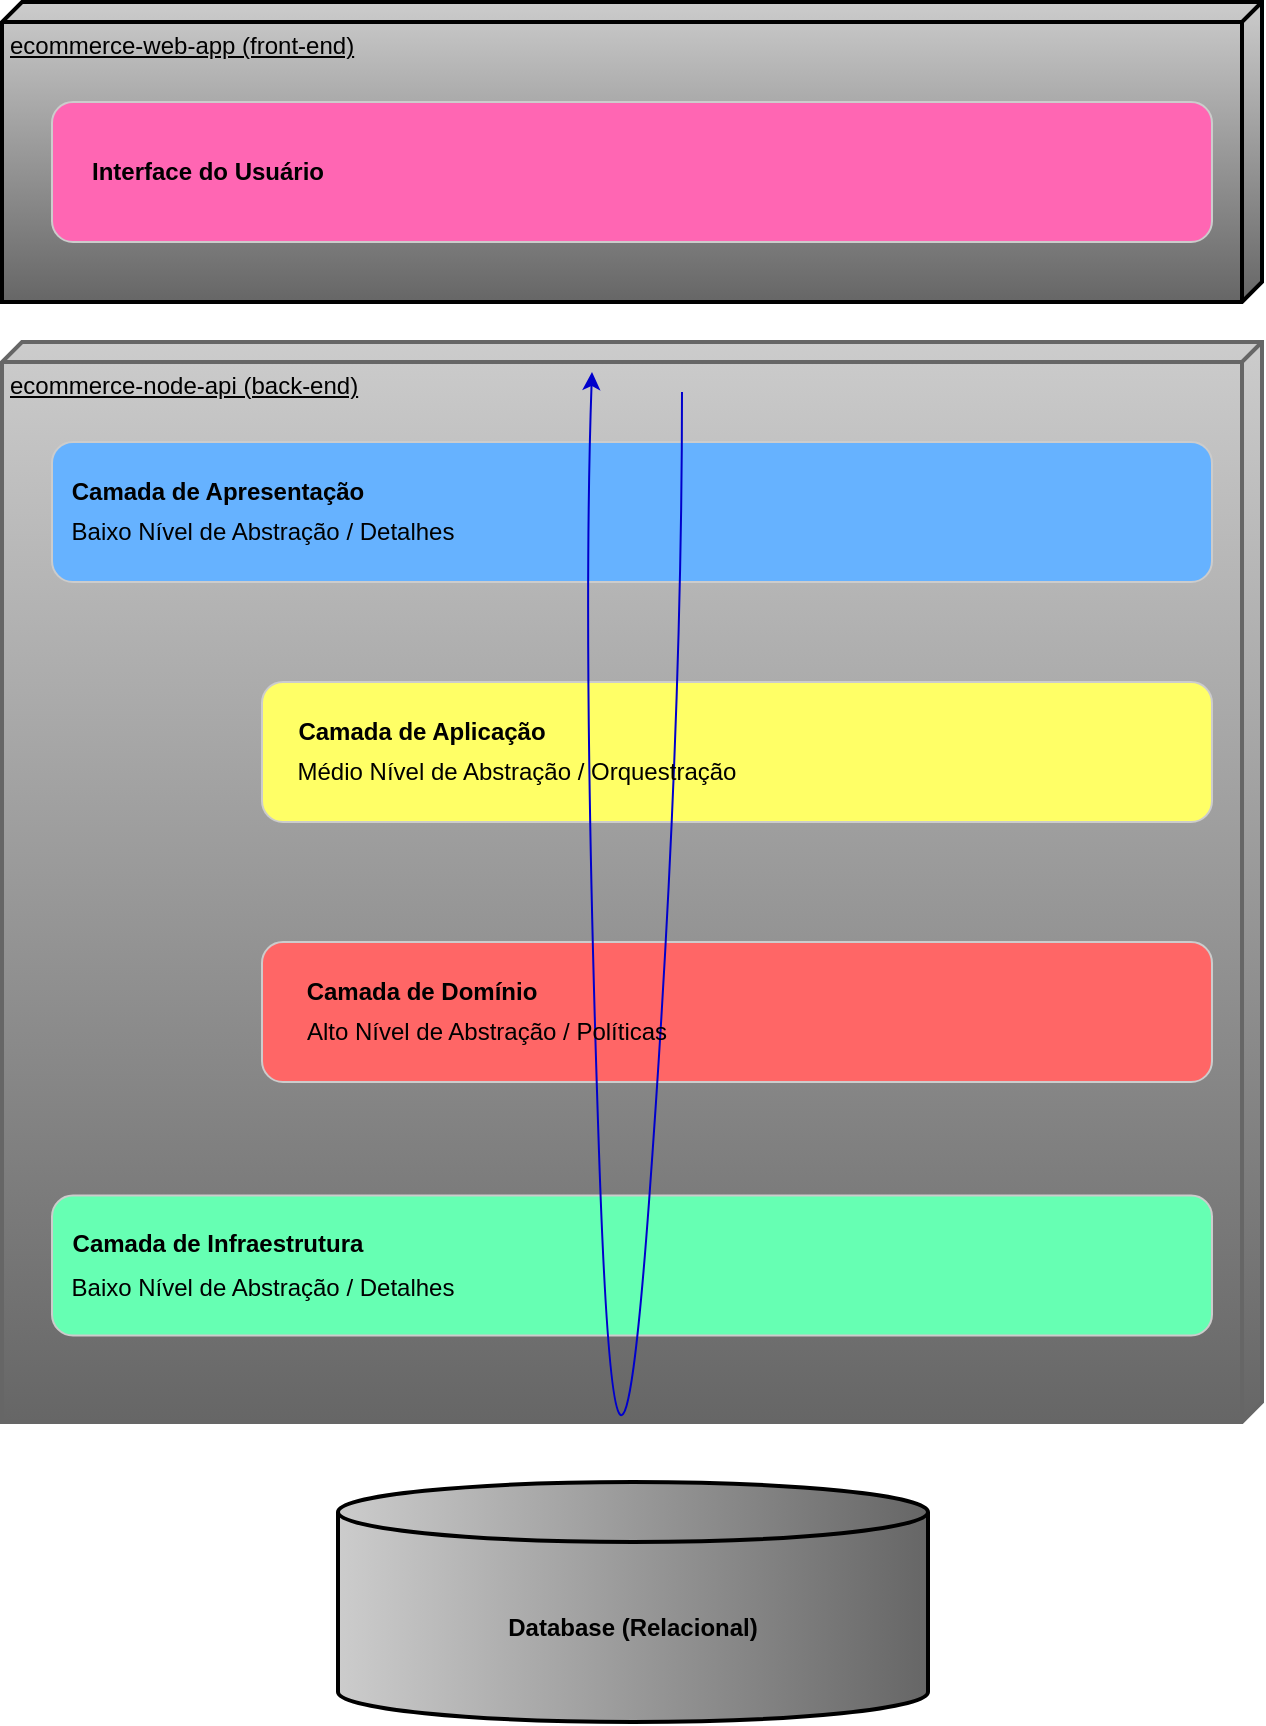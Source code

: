 <mxfile>
    <diagram id="mA9TwBRVwYMheTiAssp3" name="Arquitetura em Camadas">
        <mxGraphModel dx="779" dy="549" grid="1" gridSize="10" guides="1" tooltips="1" connect="1" arrows="1" fold="1" page="1" pageScale="1" pageWidth="850" pageHeight="1100" math="0" shadow="0">
            <root>
                <mxCell id="0"/>
                <mxCell id="1" parent="0"/>
                <mxCell id="2" value="&lt;font color=&quot;#000000&quot;&gt;ecommerce-node-api (back-end)&lt;/font&gt;" style="verticalAlign=top;align=left;spacingTop=8;spacingLeft=2;spacingRight=12;shape=cube;size=10;direction=south;fontStyle=4;html=1;strokeWidth=2;fillColor=#666666;gradientColor=#CCCCCC;gradientDirection=west;strokeColor=#666666;" parent="1" vertex="1">
                    <mxGeometry x="110" y="350" width="630" height="540" as="geometry"/>
                </mxCell>
                <mxCell id="3" value="&lt;font color=&quot;#000000&quot;&gt;ecommerce-web-app (front-end)&lt;/font&gt;" style="verticalAlign=top;align=left;spacingTop=8;spacingLeft=2;spacingRight=12;shape=cube;size=10;direction=south;fontStyle=4;html=1;strokeWidth=2;gradientColor=#CCCCCC;gradientDirection=west;fillColor=#666666;" parent="1" vertex="1">
                    <mxGeometry x="110" y="180" width="630" height="150" as="geometry"/>
                </mxCell>
                <mxCell id="4" value="&lt;font color=&quot;#000000&quot;&gt;&lt;b&gt;Database (Relacional)&lt;/b&gt;&lt;/font&gt;" style="shape=cylinder3;whiteSpace=wrap;html=1;boundedLbl=1;backgroundOutline=1;size=15;strokeWidth=2;fillColor=#666666;gradientColor=#CCCCCC;gradientDirection=west;" parent="1" vertex="1">
                    <mxGeometry x="278" y="920" width="295" height="120" as="geometry"/>
                </mxCell>
                <mxCell id="5" value="" style="rounded=1;whiteSpace=wrap;html=1;strokeWidth=1;fillColor=#FF6666;fontColor=#ffffff;strokeColor=#CCCCCC;" parent="1" vertex="1">
                    <mxGeometry x="240" y="650" width="475" height="70" as="geometry"/>
                </mxCell>
                <mxCell id="8" value="" style="rounded=1;whiteSpace=wrap;html=1;strokeWidth=1;fillColor=#FFFF66;strokeColor=#CCCCCC;" parent="1" vertex="1">
                    <mxGeometry x="240" y="520" width="475" height="70" as="geometry"/>
                </mxCell>
                <mxCell id="9" value="" style="rounded=1;whiteSpace=wrap;html=1;strokeWidth=1;fillColor=#66FFB3;fontColor=#ffffff;strokeColor=#CCCCCC;" parent="1" vertex="1">
                    <mxGeometry x="135" y="776.75" width="580" height="70" as="geometry"/>
                </mxCell>
                <mxCell id="12" value="" style="rounded=1;whiteSpace=wrap;html=1;strokeWidth=1;fillColor=#66B2FF;fontColor=#ffffff;strokeColor=#CCCCCC;" parent="1" vertex="1">
                    <mxGeometry x="135" y="400" width="580" height="70" as="geometry"/>
                </mxCell>
                <mxCell id="13" value="&lt;b&gt;&lt;font color=&quot;#000000&quot;&gt;Camada de Aplicação&lt;/font&gt;&lt;/b&gt;" style="text;html=1;strokeColor=none;fillColor=none;align=center;verticalAlign=middle;whiteSpace=wrap;rounded=0;strokeWidth=2;" parent="1" vertex="1">
                    <mxGeometry x="250" y="530" width="140" height="30" as="geometry"/>
                </mxCell>
                <mxCell id="14" value="&lt;b&gt;&lt;font color=&quot;#000000&quot;&gt;Camada de Domínio&lt;br&gt;&lt;/font&gt;&lt;/b&gt;" style="text;html=1;strokeColor=none;fillColor=none;align=center;verticalAlign=middle;whiteSpace=wrap;rounded=0;strokeWidth=2;" parent="1" vertex="1">
                    <mxGeometry x="250" y="660" width="140" height="30" as="geometry"/>
                </mxCell>
                <mxCell id="15" value="&lt;font color=&quot;#000000&quot;&gt;&lt;b&gt;Camada de Infraestrutura&lt;br&gt;&lt;/b&gt;&lt;/font&gt;" style="text;html=1;strokeColor=none;fillColor=none;align=center;verticalAlign=middle;whiteSpace=wrap;rounded=0;strokeWidth=2;" parent="1" vertex="1">
                    <mxGeometry x="143" y="786" width="150" height="30" as="geometry"/>
                </mxCell>
                <mxCell id="32" value="" style="rounded=1;whiteSpace=wrap;html=1;strokeWidth=1;fillColor=#FF66B3;fontColor=#ffffff;strokeColor=#CCCCCC;" parent="1" vertex="1">
                    <mxGeometry x="135" y="230" width="580" height="70" as="geometry"/>
                </mxCell>
                <mxCell id="33" value="&lt;b&gt;&lt;font color=&quot;#000000&quot;&gt;Camada de Apresentação&lt;br&gt;&lt;/font&gt;&lt;/b&gt;" style="text;html=1;strokeColor=none;fillColor=none;align=center;verticalAlign=middle;whiteSpace=wrap;rounded=0;" parent="1" vertex="1">
                    <mxGeometry x="143" y="410" width="150" height="30" as="geometry"/>
                </mxCell>
                <mxCell id="34" value="&lt;b&gt;&lt;font color=&quot;#000000&quot;&gt;Interface do Usuário&lt;/font&gt;&lt;/b&gt;" style="text;html=1;strokeColor=none;fillColor=none;align=center;verticalAlign=middle;whiteSpace=wrap;rounded=0;" parent="1" vertex="1">
                    <mxGeometry x="143" y="250" width="140" height="30" as="geometry"/>
                </mxCell>
                <mxCell id="42" value="" style="curved=1;endArrow=classic;html=1;strokeColor=#0000CC;" parent="1" edge="1">
                    <mxGeometry width="50" height="50" relative="1" as="geometry">
                        <mxPoint x="450" y="375" as="sourcePoint"/>
                        <mxPoint x="405" y="365" as="targetPoint"/>
                        <Array as="points">
                            <mxPoint x="450" y="555"/>
                            <mxPoint x="417" y="1005"/>
                            <mxPoint x="400" y="505"/>
                        </Array>
                    </mxGeometry>
                </mxCell>
                <mxCell id="43" value="Médio Nível de Abstração / Orquestração" style="text;html=1;strokeColor=none;fillColor=none;align=center;verticalAlign=middle;whiteSpace=wrap;rounded=0;fontColor=#000000;" parent="1" vertex="1">
                    <mxGeometry x="250" y="550" width="235" height="30" as="geometry"/>
                </mxCell>
                <mxCell id="44" value="Alto Nível de Abstração / Políticas" style="text;html=1;strokeColor=none;fillColor=none;align=center;verticalAlign=middle;whiteSpace=wrap;rounded=0;fontColor=#000000;" parent="1" vertex="1">
                    <mxGeometry x="250" y="680" width="205" height="30" as="geometry"/>
                </mxCell>
                <mxCell id="45" value="Baixo Nível de Abstração / Detalhes" style="text;html=1;strokeColor=none;fillColor=none;align=center;verticalAlign=middle;whiteSpace=wrap;rounded=0;fontColor=#000000;" parent="1" vertex="1">
                    <mxGeometry x="143" y="430" width="195" height="30" as="geometry"/>
                </mxCell>
                <mxCell id="46" value="Baixo Nível de Abstração / Detalhes" style="text;html=1;strokeColor=none;fillColor=none;align=center;verticalAlign=middle;whiteSpace=wrap;rounded=0;fontColor=#000000;" parent="1" vertex="1">
                    <mxGeometry x="143" y="807.5" width="195" height="30" as="geometry"/>
                </mxCell>
            </root>
        </mxGraphModel>
    </diagram>
    <diagram name="Arquitetura em Hexagonal" id="NxV4Oe2bW5FNeN-GPrfx">
        <mxGraphModel dx="779" dy="549" grid="1" gridSize="10" guides="1" tooltips="1" connect="1" arrows="1" fold="1" page="1" pageScale="1" pageWidth="850" pageHeight="1100" math="0" shadow="0">
            <root>
                <mxCell id="P1uik8j0sJj50bNRO0db-0"/>
                <mxCell id="P1uik8j0sJj50bNRO0db-1" parent="P1uik8j0sJj50bNRO0db-0"/>
                <mxCell id="P1uik8j0sJj50bNRO0db-2" value="&lt;font color=&quot;#000000&quot;&gt;ecommerce-node-api (back-end)&lt;/font&gt;" style="verticalAlign=top;align=left;spacingTop=8;spacingLeft=2;spacingRight=12;shape=cube;size=10;direction=south;fontStyle=4;html=1;strokeWidth=2;fillColor=#666666;gradientColor=#CCCCCC;gradientDirection=west;strokeColor=#666666;" parent="P1uik8j0sJj50bNRO0db-1" vertex="1">
                    <mxGeometry x="65.5" y="360" width="720" height="540" as="geometry"/>
                </mxCell>
                <mxCell id="P1uik8j0sJj50bNRO0db-3" value="&lt;font color=&quot;#000000&quot;&gt;ecommerce-web-app (front-end)&lt;/font&gt;" style="verticalAlign=top;align=left;spacingTop=8;spacingLeft=2;spacingRight=12;shape=cube;size=10;direction=south;fontStyle=4;html=1;strokeWidth=2;gradientColor=#CCCCCC;gradientDirection=west;fillColor=#666666;" parent="P1uik8j0sJj50bNRO0db-1" vertex="1">
                    <mxGeometry x="110" y="190" width="630" height="150" as="geometry"/>
                </mxCell>
                <mxCell id="P1uik8j0sJj50bNRO0db-4" value="&lt;font color=&quot;#000000&quot;&gt;&lt;b&gt;Database (Relacional)&lt;/b&gt;&lt;/font&gt;" style="shape=cylinder3;whiteSpace=wrap;html=1;boundedLbl=1;backgroundOutline=1;size=15;strokeWidth=2;fillColor=#666666;gradientColor=#CCCCCC;gradientDirection=west;" parent="P1uik8j0sJj50bNRO0db-1" vertex="1">
                    <mxGeometry x="278" y="930" width="295" height="120" as="geometry"/>
                </mxCell>
                <mxCell id="QlNDbZOeo40EQd3E8hKW-1" value="" style="shape=hexagon;perimeter=hexagonPerimeter2;whiteSpace=wrap;html=1;fixedSize=1;strokeWidth=1;fontColor=#000000;rounded=1;strokeColor=#000000;fontSize=11;fillColor=#66B2FF;gradientColor=#66FFB3;size=112.0;" parent="P1uik8j0sJj50bNRO0db-1" vertex="1">
                    <mxGeometry x="88" y="405.01" width="675" height="450" as="geometry"/>
                </mxCell>
                <mxCell id="BRJROLOk6u4paBWWU79i-5" style="edgeStyle=none;html=1;exitX=0.5;exitY=0;exitDx=0;exitDy=0;entryX=0.5;entryY=0;entryDx=0;entryDy=0;dashed=1;strokeColor=#000000;fontSize=11;fontColor=#000000;endArrow=classic;endFill=1;" parent="P1uik8j0sJj50bNRO0db-1" source="QlNDbZOeo40EQd3E8hKW-1" target="3qnGhGn-JGrcRhsajH1K-1" edge="1">
                    <mxGeometry relative="1" as="geometry"/>
                </mxCell>
                <mxCell id="BRJROLOk6u4paBWWU79i-3" style="edgeStyle=none;html=1;exitX=0.5;exitY=1;exitDx=0;exitDy=0;entryX=0.5;entryY=1;entryDx=0;entryDy=0;strokeColor=#000000;fontSize=11;fontColor=#000000;endArrow=classic;endFill=1;dashed=1;" parent="P1uik8j0sJj50bNRO0db-1" source="QlNDbZOeo40EQd3E8hKW-1" target="3qnGhGn-JGrcRhsajH1K-1" edge="1">
                    <mxGeometry relative="1" as="geometry"/>
                </mxCell>
                <mxCell id="BRJROLOk6u4paBWWU79i-2" style="edgeStyle=none;html=1;exitX=1;exitY=0.5;exitDx=0;exitDy=0;entryX=1;entryY=0.5;entryDx=0;entryDy=0;strokeColor=#000000;fontSize=11;fontColor=#000000;endArrow=none;endFill=0;" parent="P1uik8j0sJj50bNRO0db-1" source="QlNDbZOeo40EQd3E8hKW-1" target="3qnGhGn-JGrcRhsajH1K-1" edge="1">
                    <mxGeometry relative="1" as="geometry"/>
                </mxCell>
                <mxCell id="BRJROLOk6u4paBWWU79i-1" style="edgeStyle=none;html=1;exitX=0;exitY=0.5;exitDx=0;exitDy=0;entryX=0;entryY=0.5;entryDx=0;entryDy=0;fontSize=11;fontColor=#000000;strokeColor=#000000;endArrow=none;endFill=0;" parent="P1uik8j0sJj50bNRO0db-1" source="QlNDbZOeo40EQd3E8hKW-1" target="3qnGhGn-JGrcRhsajH1K-1" edge="1">
                    <mxGeometry relative="1" as="geometry"/>
                </mxCell>
                <mxCell id="P1uik8j0sJj50bNRO0db-11" value="&lt;font color=&quot;#000000&quot; style=&quot;font-size: 10px;&quot;&gt;&lt;b style=&quot;font-size: 10px;&quot;&gt;Camada de Infraestrutura&lt;br style=&quot;font-size: 10px;&quot;&gt;&lt;/b&gt;&lt;/font&gt;" style="text;html=1;strokeColor=none;fillColor=none;align=center;verticalAlign=middle;whiteSpace=wrap;rounded=0;strokeWidth=2;fontSize=10;" parent="P1uik8j0sJj50bNRO0db-1" vertex="1">
                    <mxGeometry x="206.74" y="800" width="127" height="30" as="geometry"/>
                </mxCell>
                <mxCell id="P1uik8j0sJj50bNRO0db-12" value="" style="rounded=1;whiteSpace=wrap;html=1;strokeWidth=1;fillColor=#FF66B3;fontColor=#ffffff;strokeColor=#CCCCCC;" parent="P1uik8j0sJj50bNRO0db-1" vertex="1">
                    <mxGeometry x="135" y="230" width="580" height="70" as="geometry"/>
                </mxCell>
                <mxCell id="P1uik8j0sJj50bNRO0db-13" value="&lt;b style=&quot;font-size: 10px;&quot;&gt;&lt;font color=&quot;#000000&quot; style=&quot;font-size: 10px;&quot;&gt;Camada de Apresentação&lt;br style=&quot;font-size: 10px;&quot;&gt;&lt;/font&gt;&lt;/b&gt;" style="text;html=1;strokeColor=none;fillColor=none;align=center;verticalAlign=middle;whiteSpace=wrap;rounded=0;fontSize=10;" parent="P1uik8j0sJj50bNRO0db-1" vertex="1">
                    <mxGeometry x="206.74" y="410" width="126.74" height="30" as="geometry"/>
                </mxCell>
                <mxCell id="P1uik8j0sJj50bNRO0db-14" value="&lt;b&gt;&lt;font color=&quot;#000000&quot;&gt;Interface do Usuário&lt;/font&gt;&lt;/b&gt;" style="text;html=1;strokeColor=none;fillColor=none;align=center;verticalAlign=middle;whiteSpace=wrap;rounded=0;" parent="P1uik8j0sJj50bNRO0db-1" vertex="1">
                    <mxGeometry x="143" y="250" width="140" height="30" as="geometry"/>
                </mxCell>
                <mxCell id="P1uik8j0sJj50bNRO0db-18" value="Baixo Nível de Abstração / Detalhes" style="text;html=1;strokeColor=none;fillColor=none;align=center;verticalAlign=middle;whiteSpace=wrap;rounded=0;fontColor=#000000;fontSize=11;" parent="P1uik8j0sJj50bNRO0db-1" vertex="1">
                    <mxGeometry x="206.74" y="430" width="180.87" height="30" as="geometry"/>
                </mxCell>
                <mxCell id="3qnGhGn-JGrcRhsajH1K-1" value="" style="shape=hexagon;perimeter=hexagonPerimeter2;whiteSpace=wrap;html=1;fixedSize=1;strokeWidth=1;fontColor=#000000;rounded=1;strokeColor=#000000;fontSize=11;fillColor=#FFFF66;gradientColor=none;size=72.5;dashed=1;" parent="P1uik8j0sJj50bNRO0db-1" vertex="1">
                    <mxGeometry x="206.74" y="484.17" width="437.51" height="291.67" as="geometry"/>
                </mxCell>
                <mxCell id="BRJROLOk6u4paBWWU79i-6" style="edgeStyle=none;html=1;exitX=0.5;exitY=0;exitDx=0;exitDy=0;entryX=0.5;entryY=0;entryDx=0;entryDy=0;dashed=1;strokeColor=#000000;fontSize=11;fontColor=#000000;endArrow=classic;endFill=1;" parent="P1uik8j0sJj50bNRO0db-1" source="3qnGhGn-JGrcRhsajH1K-1" target="ZSp8sLESVFheAdnKJrxP-0" edge="1">
                    <mxGeometry relative="1" as="geometry"/>
                </mxCell>
                <mxCell id="BRJROLOk6u4paBWWU79i-4" style="edgeStyle=none;html=1;exitX=0.5;exitY=1;exitDx=0;exitDy=0;entryX=0.5;entryY=1;entryDx=0;entryDy=0;dashed=1;strokeColor=#000000;fontSize=11;fontColor=#000000;endArrow=classic;endFill=1;" parent="P1uik8j0sJj50bNRO0db-1" source="3qnGhGn-JGrcRhsajH1K-1" target="ZSp8sLESVFheAdnKJrxP-0" edge="1">
                    <mxGeometry relative="1" as="geometry"/>
                </mxCell>
                <mxCell id="P1uik8j0sJj50bNRO0db-19" value="Baixo Nível de Abstração / Detalhes" style="text;html=1;strokeColor=none;fillColor=none;align=center;verticalAlign=middle;whiteSpace=wrap;rounded=0;fontColor=#000000;fontSize=11;" parent="P1uik8j0sJj50bNRO0db-1" vertex="1">
                    <mxGeometry x="206.74" y="820" width="181.48" height="30" as="geometry"/>
                </mxCell>
                <mxCell id="ZSp8sLESVFheAdnKJrxP-0" value="" style="shape=hexagon;perimeter=hexagonPerimeter2;whiteSpace=wrap;html=1;fixedSize=1;strokeWidth=1;fontColor=#000000;strokeColor=#000000;fillColor=#FF6666;gradientColor=none;size=41.25;rounded=1;" parent="P1uik8j0sJj50bNRO0db-1" vertex="1">
                    <mxGeometry x="301.75" y="547.5" width="247.5" height="165" as="geometry"/>
                </mxCell>
                <mxCell id="P1uik8j0sJj50bNRO0db-10" value="&lt;b style=&quot;font-size: 10px;&quot;&gt;&lt;font color=&quot;#000000&quot; style=&quot;font-size: 10px;&quot;&gt;Camada de Domínio&lt;br style=&quot;font-size: 10px;&quot;&gt;&lt;/font&gt;&lt;/b&gt;" style="text;html=1;strokeColor=none;fillColor=none;align=center;verticalAlign=middle;whiteSpace=wrap;rounded=0;strokeWidth=2;fontSize=10;" parent="P1uik8j0sJj50bNRO0db-1" vertex="1">
                    <mxGeometry x="337" y="600" width="110" height="30" as="geometry"/>
                </mxCell>
                <mxCell id="P1uik8j0sJj50bNRO0db-15" value="" style="curved=1;endArrow=classic;html=1;strokeColor=#0000CC;" parent="P1uik8j0sJj50bNRO0db-1" edge="1">
                    <mxGeometry width="50" height="50" relative="1" as="geometry">
                        <mxPoint x="520" y="380" as="sourcePoint"/>
                        <mxPoint x="475" y="370" as="targetPoint"/>
                        <Array as="points">
                            <mxPoint x="520" y="560"/>
                            <mxPoint x="487" y="1010"/>
                            <mxPoint x="470" y="510"/>
                        </Array>
                    </mxGeometry>
                </mxCell>
                <mxCell id="P1uik8j0sJj50bNRO0db-17" value="Alto Nível de Abstração / Políticas" style="text;html=1;strokeColor=none;fillColor=none;align=center;verticalAlign=middle;whiteSpace=wrap;rounded=0;fontColor=#000000;fontSize=11;" parent="P1uik8j0sJj50bNRO0db-1" vertex="1">
                    <mxGeometry x="337" y="620" width="177" height="30" as="geometry"/>
                </mxCell>
                <mxCell id="P1uik8j0sJj50bNRO0db-9" value="&lt;b style=&quot;font-size: 10px;&quot;&gt;&lt;font color=&quot;#000000&quot; style=&quot;font-size: 10px;&quot;&gt;Camada de Aplicação&lt;/font&gt;&lt;/b&gt;" style="text;html=1;strokeColor=none;fillColor=none;align=center;verticalAlign=middle;whiteSpace=wrap;rounded=0;strokeWidth=2;fontSize=10;" parent="P1uik8j0sJj50bNRO0db-1" vertex="1">
                    <mxGeometry x="278" y="484.17" width="110" height="30" as="geometry"/>
                </mxCell>
                <mxCell id="P1uik8j0sJj50bNRO0db-16" value="Médio Nível de Abstração / Orquestração" style="text;html=1;strokeColor=none;fillColor=none;align=center;verticalAlign=middle;whiteSpace=wrap;rounded=0;fontColor=#000000;fontSize=11;" parent="P1uik8j0sJj50bNRO0db-1" vertex="1">
                    <mxGeometry x="278" y="510" width="137" height="30" as="geometry"/>
                </mxCell>
                <mxCell id="BRJROLOk6u4paBWWU79i-7" value="Casos de Uso" style="text;html=1;strokeColor=none;fillColor=none;align=center;verticalAlign=middle;whiteSpace=wrap;rounded=0;dashed=1;strokeWidth=1;fontSize=12;fontColor=#000000;fontStyle=5" parent="P1uik8j0sJj50bNRO0db-1" vertex="1">
                    <mxGeometry x="243.59" y="550" width="89.89" height="30" as="geometry"/>
                </mxCell>
                <mxCell id="Hvmod9Zoc039tVTfyyN0-0" value="" style="rounded=1;whiteSpace=wrap;html=1;strokeWidth=1;fillColor=#FF6666;fontColor=#ffffff;strokeColor=#CCCCCC;" parent="P1uik8j0sJj50bNRO0db-1" vertex="1">
                    <mxGeometry x="288" y="1140" width="250" height="70" as="geometry"/>
                </mxCell>
                <mxCell id="Hvmod9Zoc039tVTfyyN0-1" value="&lt;b&gt;&lt;font color=&quot;#000000&quot;&gt;Camada de Domínio&lt;br&gt;&lt;/font&gt;&lt;/b&gt;" style="text;html=1;strokeColor=none;fillColor=none;align=center;verticalAlign=middle;whiteSpace=wrap;rounded=0;strokeWidth=2;" parent="P1uik8j0sJj50bNRO0db-1" vertex="1">
                    <mxGeometry x="298" y="1150" width="140" height="30" as="geometry"/>
                </mxCell>
                <mxCell id="Hvmod9Zoc039tVTfyyN0-2" value="Alto Nível de Abstração / Políticas" style="text;html=1;strokeColor=none;fillColor=none;align=center;verticalAlign=middle;whiteSpace=wrap;rounded=0;fontColor=#000000;" parent="P1uik8j0sJj50bNRO0db-1" vertex="1">
                    <mxGeometry x="298" y="1170" width="205" height="30" as="geometry"/>
                </mxCell>
                <mxCell id="X3yijsLjBR4lsk2tpoGr-0" value="" style="rounded=1;whiteSpace=wrap;html=1;strokeWidth=1;fillColor=#FFFF66;strokeColor=#CCCCCC;" parent="P1uik8j0sJj50bNRO0db-1" vertex="1">
                    <mxGeometry x="213" y="1210" width="400" height="70" as="geometry"/>
                </mxCell>
                <mxCell id="X3yijsLjBR4lsk2tpoGr-1" value="&lt;b&gt;&lt;font color=&quot;#000000&quot;&gt;Camada de Aplicação&lt;/font&gt;&lt;/b&gt;" style="text;html=1;strokeColor=none;fillColor=none;align=center;verticalAlign=middle;whiteSpace=wrap;rounded=0;strokeWidth=2;" parent="P1uik8j0sJj50bNRO0db-1" vertex="1">
                    <mxGeometry x="223" y="1220" width="140" height="30" as="geometry"/>
                </mxCell>
                <mxCell id="X3yijsLjBR4lsk2tpoGr-2" value="Médio Nível de Abstração / Orquestração" style="text;html=1;strokeColor=none;fillColor=none;align=center;verticalAlign=middle;whiteSpace=wrap;rounded=0;fontColor=#000000;" parent="P1uik8j0sJj50bNRO0db-1" vertex="1">
                    <mxGeometry x="223" y="1240" width="235" height="30" as="geometry"/>
                </mxCell>
                <mxCell id="G_-ocVUdCsk2D9j2rIIF-0" value="" style="rounded=1;whiteSpace=wrap;html=1;strokeWidth=1;fillColor=#66B2FF;fontColor=#ffffff;strokeColor=#CCCCCC;" parent="P1uik8j0sJj50bNRO0db-1" vertex="1">
                    <mxGeometry x="120" y="1280" width="305" height="70" as="geometry"/>
                </mxCell>
                <mxCell id="G_-ocVUdCsk2D9j2rIIF-1" value="&lt;b&gt;&lt;font color=&quot;#000000&quot;&gt;Camada de Apresentação&lt;br&gt;&lt;/font&gt;&lt;/b&gt;" style="text;html=1;strokeColor=none;fillColor=none;align=center;verticalAlign=middle;whiteSpace=wrap;rounded=0;" parent="P1uik8j0sJj50bNRO0db-1" vertex="1">
                    <mxGeometry x="128" y="1290" width="150" height="30" as="geometry"/>
                </mxCell>
                <mxCell id="G_-ocVUdCsk2D9j2rIIF-2" value="Baixo Nível de Abstração / Detalhes" style="text;html=1;strokeColor=none;fillColor=none;align=center;verticalAlign=middle;whiteSpace=wrap;rounded=0;fontColor=#000000;" parent="P1uik8j0sJj50bNRO0db-1" vertex="1">
                    <mxGeometry x="128" y="1310" width="195" height="30" as="geometry"/>
                </mxCell>
                <mxCell id="oFtEI0j9SsnSk99xaXlS-0" value="" style="rounded=1;whiteSpace=wrap;html=1;strokeWidth=1;fillColor=#66FFB3;fontColor=#ffffff;strokeColor=#CCCCCC;" parent="P1uik8j0sJj50bNRO0db-1" vertex="1">
                    <mxGeometry x="425" y="1280" width="305" height="70" as="geometry"/>
                </mxCell>
                <mxCell id="oFtEI0j9SsnSk99xaXlS-1" value="&lt;font color=&quot;#000000&quot;&gt;&lt;b&gt;Camada de Infraestrutura&lt;br&gt;&lt;/b&gt;&lt;/font&gt;" style="text;html=1;strokeColor=none;fillColor=none;align=center;verticalAlign=middle;whiteSpace=wrap;rounded=0;strokeWidth=2;" parent="P1uik8j0sJj50bNRO0db-1" vertex="1">
                    <mxGeometry x="442.5" y="1289.25" width="150" height="30" as="geometry"/>
                </mxCell>
                <mxCell id="oFtEI0j9SsnSk99xaXlS-2" value="Baixo Nível de Abstração / Detalhes" style="text;html=1;strokeColor=none;fillColor=none;align=center;verticalAlign=middle;whiteSpace=wrap;rounded=0;fontColor=#000000;" parent="P1uik8j0sJj50bNRO0db-1" vertex="1">
                    <mxGeometry x="442.5" y="1310.75" width="195" height="30" as="geometry"/>
                </mxCell>
            </root>
        </mxGraphModel>
    </diagram>
</mxfile>